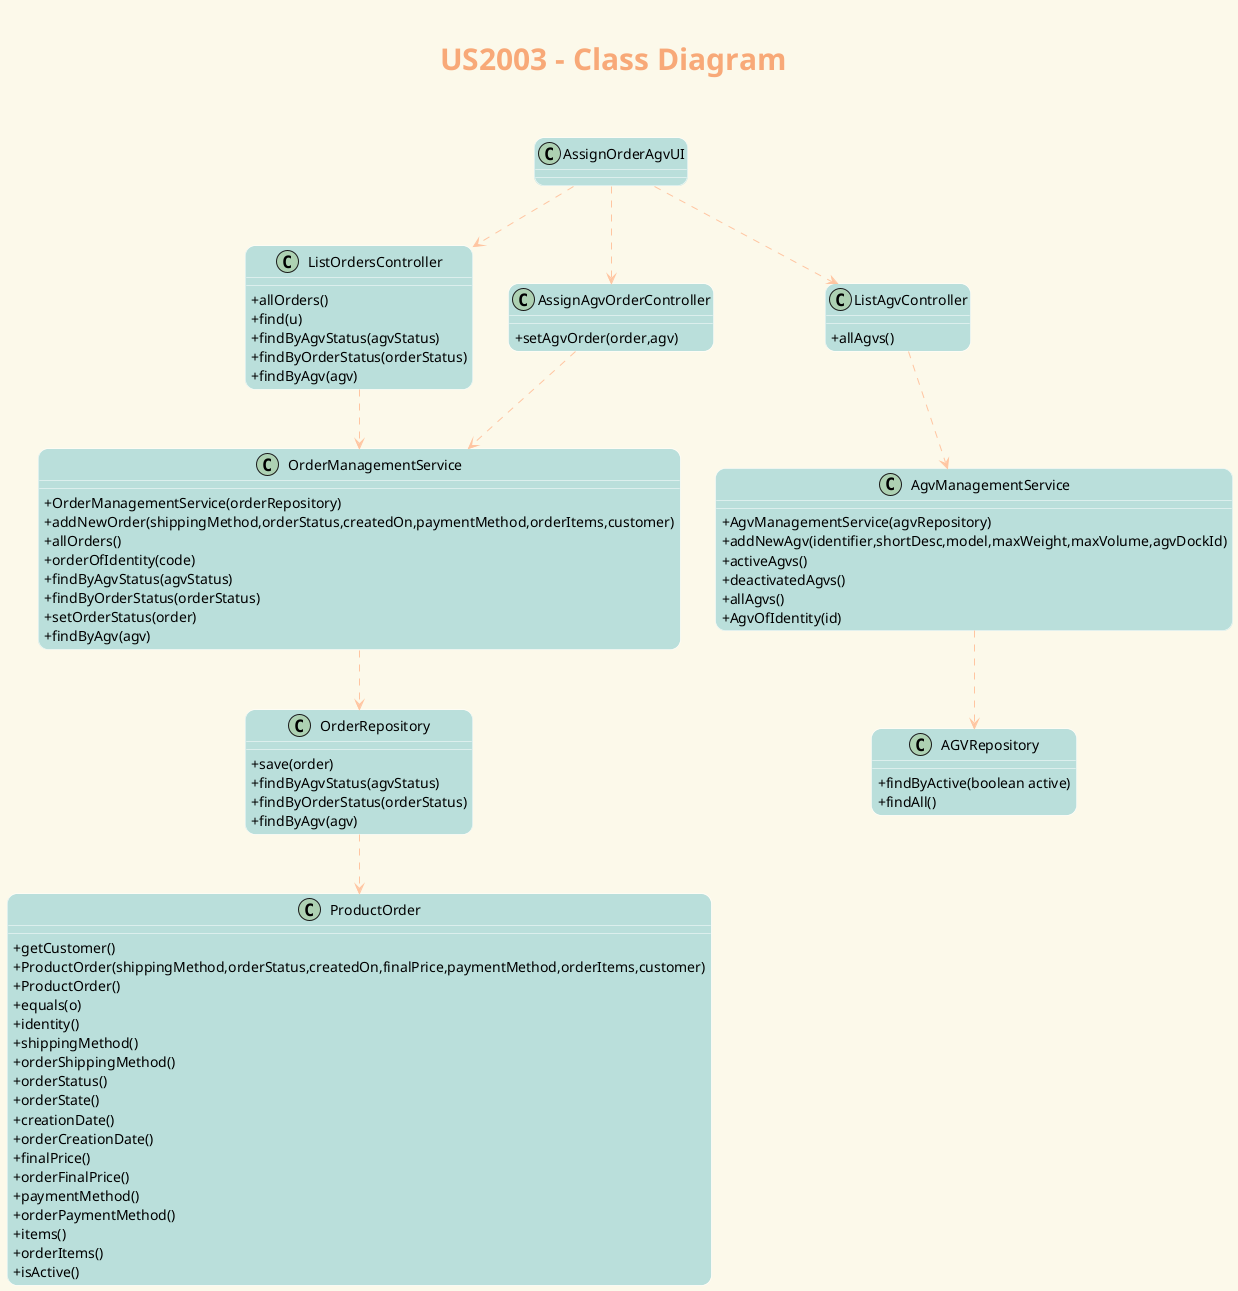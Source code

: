 @startuml
 ' ======= layout =========
 skinparam backgroundColor #fcf9ea
 skinparam titleBorderRoundCorner 15
 skinparam titleFontSize 30
 skinparam classAttributeIconSize 0
 skinparam titleFontName Arial Black
 skinparam titleFontColor #f8a978
 skinparam roundcorner 20
 skinparam stereotypeCBackgroundColor ffc5a1
 skinparam class {

 ArrowColor ffc5a1
 BorderColor White
 BackgroundColor badfdb
 }


 ' ======= title =========
 center header


 endheader
 title <b>US2003 - Class Diagram\n

' ======= classes =========
class ListOrdersController{
+allOrders()
+find(u)
+findByAgvStatus(agvStatus)
+findByOrderStatus(orderStatus)
+findByAgv(agv)

}
class ListAgvController{
+allAgvs()
}
class AssignAgvOrderController{
+setAgvOrder(order,agv)
}
class AssignOrderAgvUI{
}
class OrderManagementService{
 +OrderManagementService(orderRepository)
 +addNewOrder(shippingMethod,orderStatus,createdOn,paymentMethod,orderItems,customer)
 +allOrders()
 +orderOfIdentity(code)
 +findByAgvStatus(agvStatus)
 +findByOrderStatus(orderStatus)
 +setOrderStatus(order)
 +findByAgv(agv)
}
class AgvManagementService{
 +AgvManagementService(agvRepository)
 +addNewAgv(identifier,shortDesc,model,maxWeight,maxVolume,agvDockId)
 +activeAgvs()
 +deactivatedAgvs()
 +allAgvs()
 +AgvOfIdentity(id)
}

class ProductOrder{
+getCustomer()
+ProductOrder(shippingMethod,orderStatus,createdOn,finalPrice,paymentMethod,orderItems,customer)
+ProductOrder()
+equals(o)
+identity()
+shippingMethod()
+orderShippingMethod()
+orderStatus()
+orderState()
+creationDate()
+orderCreationDate()
+finalPrice()
+orderFinalPrice()
+paymentMethod()
+orderPaymentMethod()
+items()
+orderItems()
+isActive()
}
class OrderRepository{
+save(order)
+findByAgvStatus(agvStatus)
+findByOrderStatus(orderStatus)
+findByAgv(agv)
}
class AGVRepository{
+findByActive(boolean active)
+findAll()
}

AssignOrderAgvUI ..> ListOrdersController
AssignOrderAgvUI ..> AssignAgvOrderController
AssignOrderAgvUI ..> ListAgvController
ListOrdersController ..> OrderManagementService
OrderManagementService ..> OrderRepository
OrderRepository ..> ProductOrder
ListAgvController ..> AgvManagementService
AgvManagementService ..> AGVRepository
AssignAgvOrderController ..> OrderManagementService

@enduml